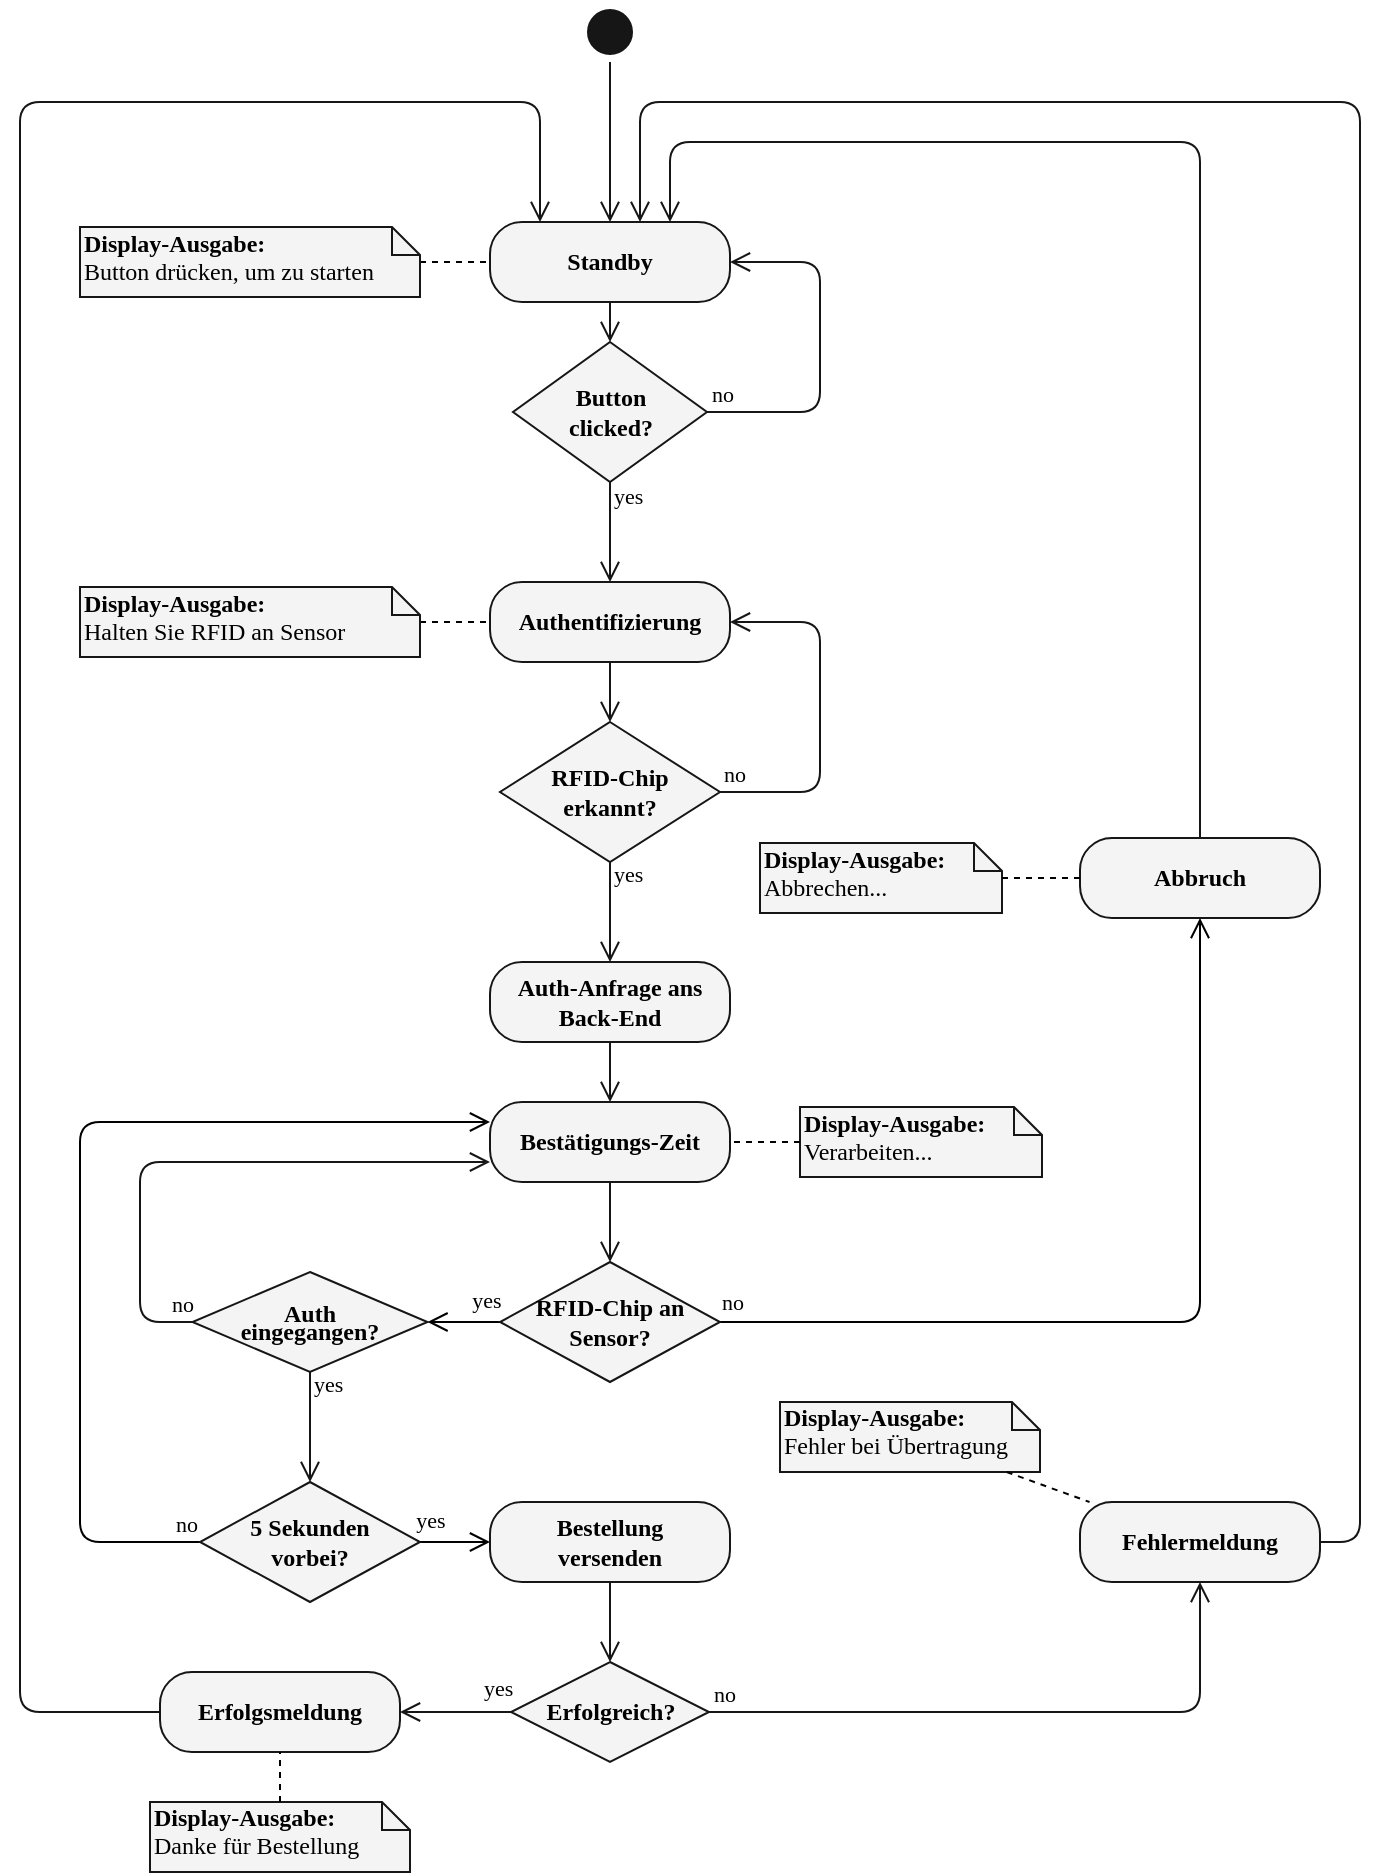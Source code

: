 <mxfile version="13.3.5" type="github"><diagram name="Page-1" id="0783ab3e-0a74-02c8-0abd-f7b4e66b4bec"><mxGraphModel dx="1826" dy="1171" grid="1" gridSize="10" guides="1" tooltips="1" connect="1" arrows="1" fold="1" page="0" pageScale="1" pageWidth="850" pageHeight="1100" background="#ffffff" math="0" shadow="0"><root><mxCell id="0"/><mxCell id="1" parent="0"/><mxCell id="UkPEANMkQvJuo5ozUItd-36" value="" style="ellipse;html=1;shape=startState;fillColor=#161616;strokeColor=#161616;" vertex="1" parent="1"><mxGeometry x="200" y="-230" width="30" height="30" as="geometry"/></mxCell><mxCell id="UkPEANMkQvJuo5ozUItd-37" value="" style="edgeStyle=orthogonalEdgeStyle;html=1;verticalAlign=bottom;endArrow=open;endSize=8;strokeColor=#161616;" edge="1" source="UkPEANMkQvJuo5ozUItd-36" parent="1" target="UkPEANMkQvJuo5ozUItd-38"><mxGeometry relative="1" as="geometry"><mxPoint x="215" y="-110" as="targetPoint"/></mxGeometry></mxCell><mxCell id="UkPEANMkQvJuo5ozUItd-38" value="Standby" style="rounded=1;whiteSpace=wrap;html=1;arcSize=40;fontColor=#000000;fontFamily=Linux Biolinum;fontStyle=1;strokeColor=#161616;fillColor=#f4f4f4;" vertex="1" parent="1"><mxGeometry x="155" y="-120" width="120" height="40" as="geometry"/></mxCell><mxCell id="UkPEANMkQvJuo5ozUItd-39" value="" style="edgeStyle=orthogonalEdgeStyle;html=1;verticalAlign=bottom;endArrow=open;endSize=8;strokeColor=#161616;" edge="1" source="UkPEANMkQvJuo5ozUItd-38" parent="1" target="UkPEANMkQvJuo5ozUItd-45"><mxGeometry relative="1" as="geometry"><mxPoint x="215" y="-30" as="targetPoint"/></mxGeometry></mxCell><mxCell id="UkPEANMkQvJuo5ozUItd-41" style="rounded=0;orthogonalLoop=1;jettySize=auto;html=1;fontFamily=Linux Libertine;endArrow=none;endFill=0;dashed=1;" edge="1" parent="1" source="UkPEANMkQvJuo5ozUItd-40" target="UkPEANMkQvJuo5ozUItd-38"><mxGeometry relative="1" as="geometry"/></mxCell><mxCell id="UkPEANMkQvJuo5ozUItd-40" value="&lt;b&gt;Display-Ausgabe:&lt;/b&gt;&lt;br&gt;Button drücken, um zu starten" style="shape=note;whiteSpace=wrap;html=1;size=14;verticalAlign=top;align=left;spacingTop=-6;strokeColor=#161616;fontFamily=Linux Libertine;fillColor=#F4F4F4;" vertex="1" parent="1"><mxGeometry x="-50" y="-117.5" width="170" height="35" as="geometry"/></mxCell><mxCell id="UkPEANMkQvJuo5ozUItd-42" value="Authentifizierung" style="rounded=1;whiteSpace=wrap;html=1;arcSize=40;fontColor=#000000;fontFamily=Linux Biolinum;fontStyle=1;strokeColor=#161616;fillColor=#f4f4f4;" vertex="1" parent="1"><mxGeometry x="155" y="60" width="120" height="40" as="geometry"/></mxCell><mxCell id="UkPEANMkQvJuo5ozUItd-43" value="" style="edgeStyle=orthogonalEdgeStyle;html=1;verticalAlign=bottom;endArrow=open;endSize=8;strokeColor=#161616;entryX=0.5;entryY=0;entryDx=0;entryDy=0;" edge="1" source="UkPEANMkQvJuo5ozUItd-42" parent="1" target="UkPEANMkQvJuo5ozUItd-53"><mxGeometry relative="1" as="geometry"><mxPoint x="215" y="150" as="targetPoint"/></mxGeometry></mxCell><mxCell id="UkPEANMkQvJuo5ozUItd-45" value="Button&lt;br&gt;clicked?" style="rhombus;whiteSpace=wrap;html=1;strokeColor=#161616;fillColor=#F4F4F4;fontFamily=Linux Biolinum;fontStyle=1" vertex="1" parent="1"><mxGeometry x="166.5" y="-60" width="97" height="70" as="geometry"/></mxCell><mxCell id="UkPEANMkQvJuo5ozUItd-46" value="&lt;font face=&quot;Linux Biolinum&quot;&gt;no&lt;/font&gt;" style="edgeStyle=orthogonalEdgeStyle;html=1;align=left;verticalAlign=bottom;endArrow=open;endSize=8;strokeColor=#161616;entryX=1;entryY=0.5;entryDx=0;entryDy=0;exitX=1;exitY=0.5;exitDx=0;exitDy=0;" edge="1" source="UkPEANMkQvJuo5ozUItd-45" parent="1" target="UkPEANMkQvJuo5ozUItd-38"><mxGeometry x="-1" relative="1" as="geometry"><mxPoint x="305" y="-20" as="targetPoint"/><Array as="points"><mxPoint x="320" y="-25"/><mxPoint x="320" y="-100"/></Array></mxGeometry></mxCell><mxCell id="UkPEANMkQvJuo5ozUItd-47" value="&lt;font face=&quot;Linux Biolinum&quot;&gt;yes&lt;/font&gt;" style="edgeStyle=orthogonalEdgeStyle;html=1;align=left;verticalAlign=top;endArrow=open;endSize=8;strokeColor=#161616;" edge="1" source="UkPEANMkQvJuo5ozUItd-45" parent="1" target="UkPEANMkQvJuo5ozUItd-42"><mxGeometry x="-1" y="-6" relative="1" as="geometry"><mxPoint x="165" y="60" as="targetPoint"/><mxPoint x="6" y="-6" as="offset"/></mxGeometry></mxCell><mxCell id="UkPEANMkQvJuo5ozUItd-49" style="edgeStyle=none;rounded=0;orthogonalLoop=1;jettySize=auto;html=1;dashed=1;endArrow=none;endFill=0;strokeColor=#000000;fontFamily=Linux Libertine;" edge="1" parent="1" source="UkPEANMkQvJuo5ozUItd-48" target="UkPEANMkQvJuo5ozUItd-42"><mxGeometry relative="1" as="geometry"/></mxCell><mxCell id="UkPEANMkQvJuo5ozUItd-48" value="&lt;b&gt;Display-Ausgabe:&lt;/b&gt;&lt;br&gt;Halten Sie RFID an Sensor" style="shape=note;whiteSpace=wrap;html=1;size=14;verticalAlign=top;align=left;spacingTop=-6;strokeColor=#161616;fontFamily=Linux Libertine;fillColor=#F4F4F4;" vertex="1" parent="1"><mxGeometry x="-50" y="62.5" width="170" height="35" as="geometry"/></mxCell><mxCell id="UkPEANMkQvJuo5ozUItd-53" value="RFID-Chip&lt;br&gt;erkannt?" style="rhombus;whiteSpace=wrap;html=1;strokeColor=#161616;fillColor=#F4F4F4;fontFamily=Linux Biolinum;fontStyle=1" vertex="1" parent="1"><mxGeometry x="160" y="130" width="110" height="70" as="geometry"/></mxCell><mxCell id="UkPEANMkQvJuo5ozUItd-54" value="&lt;font face=&quot;Linux Biolinum&quot;&gt;no&lt;/font&gt;" style="edgeStyle=orthogonalEdgeStyle;html=1;align=left;verticalAlign=bottom;endArrow=open;endSize=8;strokeColor=#161616;entryX=1;entryY=0.5;entryDx=0;entryDy=0;" edge="1" source="UkPEANMkQvJuo5ozUItd-53" parent="1" target="UkPEANMkQvJuo5ozUItd-42"><mxGeometry x="-1" relative="1" as="geometry"><mxPoint x="330" y="230" as="targetPoint"/><Array as="points"><mxPoint x="320" y="165"/><mxPoint x="320" y="80"/></Array></mxGeometry></mxCell><mxCell id="UkPEANMkQvJuo5ozUItd-55" value="&lt;font face=&quot;Linux Biolinum&quot;&gt;yes&lt;/font&gt;" style="edgeStyle=orthogonalEdgeStyle;html=1;align=left;verticalAlign=top;endArrow=open;endSize=8;strokeColor=#161616;" edge="1" source="UkPEANMkQvJuo5ozUItd-53" parent="1" target="UkPEANMkQvJuo5ozUItd-64"><mxGeometry x="-1" y="-7" relative="1" as="geometry"><mxPoint x="215" y="250" as="targetPoint"/><mxPoint x="7" y="-7" as="offset"/></mxGeometry></mxCell><mxCell id="UkPEANMkQvJuo5ozUItd-64" value="Auth-Anfrage ans Back-End" style="rounded=1;whiteSpace=wrap;html=1;arcSize=40;fontColor=#000000;fontFamily=Linux Biolinum;fontStyle=1;strokeColor=#161616;fillColor=#f4f4f4;" vertex="1" parent="1"><mxGeometry x="155" y="250" width="120" height="40" as="geometry"/></mxCell><mxCell id="UkPEANMkQvJuo5ozUItd-65" value="" style="edgeStyle=orthogonalEdgeStyle;html=1;verticalAlign=bottom;endArrow=open;endSize=8;strokeColor=#161616;entryX=0.5;entryY=0;entryDx=0;entryDy=0;" edge="1" source="UkPEANMkQvJuo5ozUItd-64" parent="1" target="UkPEANMkQvJuo5ozUItd-80"><mxGeometry relative="1" as="geometry"><mxPoint x="215" y="340" as="targetPoint"/></mxGeometry></mxCell><mxCell id="UkPEANMkQvJuo5ozUItd-71" value="no" style="edgeStyle=orthogonalEdgeStyle;rounded=1;orthogonalLoop=1;jettySize=auto;html=1;endArrow=open;endFill=0;strokeColor=#000000;fontFamily=Linux Biolinum;endSize=8;startSize=8;" edge="1" parent="1" source="UkPEANMkQvJuo5ozUItd-76" target="UkPEANMkQvJuo5ozUItd-69"><mxGeometry x="0.131" y="234" relative="1" as="geometry"><mxPoint x="365" y="440" as="sourcePoint"/><mxPoint as="offset"/></mxGeometry></mxCell><mxCell id="UkPEANMkQvJuo5ozUItd-69" value="Abbruch" style="rounded=1;whiteSpace=wrap;html=1;arcSize=40;fontColor=#000000;fontFamily=Linux Biolinum;fontStyle=1;strokeColor=#161616;fillColor=#f4f4f4;" vertex="1" parent="1"><mxGeometry x="450" y="188" width="120" height="40" as="geometry"/></mxCell><mxCell id="UkPEANMkQvJuo5ozUItd-70" value="" style="edgeStyle=orthogonalEdgeStyle;html=1;verticalAlign=bottom;endArrow=open;endSize=8;strokeColor=#161616;entryX=0.75;entryY=0;entryDx=0;entryDy=0;" edge="1" source="UkPEANMkQvJuo5ozUItd-69" parent="1" target="UkPEANMkQvJuo5ozUItd-38"><mxGeometry relative="1" as="geometry"><mxPoint x="257" y="-141" as="targetPoint"/><mxPoint x="490" y="130" as="sourcePoint"/><Array as="points"><mxPoint x="510" y="-160"/><mxPoint x="245" y="-160"/></Array></mxGeometry></mxCell><mxCell id="UkPEANMkQvJuo5ozUItd-83" value="yes" style="edgeStyle=orthogonalEdgeStyle;rounded=1;orthogonalLoop=1;jettySize=auto;html=1;startSize=8;endArrow=open;endFill=0;endSize=8;strokeColor=#000000;fontFamily=Linux Biolinum;exitX=0;exitY=0.5;exitDx=0;exitDy=0;" edge="1" parent="1" source="UkPEANMkQvJuo5ozUItd-76" target="UkPEANMkQvJuo5ozUItd-90"><mxGeometry x="-0.681" y="-11" relative="1" as="geometry"><mxPoint x="215" y="490" as="targetPoint"/><mxPoint as="offset"/></mxGeometry></mxCell><mxCell id="UkPEANMkQvJuo5ozUItd-76" value="RFID-Chip an Sensor?" style="rhombus;whiteSpace=wrap;html=1;strokeColor=#161616;fillColor=#F4F4F4;fontFamily=Linux Biolinum;fontStyle=1" vertex="1" parent="1"><mxGeometry x="160" y="400" width="110" height="60" as="geometry"/></mxCell><mxCell id="UkPEANMkQvJuo5ozUItd-80" value="Bestätigungs-Zeit" style="rounded=1;whiteSpace=wrap;html=1;arcSize=40;fontColor=#000000;fontFamily=Linux Biolinum;fontStyle=1;strokeColor=#161616;fillColor=#f4f4f4;" vertex="1" parent="1"><mxGeometry x="155" y="320" width="120" height="40" as="geometry"/></mxCell><mxCell id="UkPEANMkQvJuo5ozUItd-81" value="" style="edgeStyle=orthogonalEdgeStyle;html=1;verticalAlign=bottom;endArrow=open;endSize=8;strokeColor=#161616;" edge="1" source="UkPEANMkQvJuo5ozUItd-80" parent="1" target="UkPEANMkQvJuo5ozUItd-76"><mxGeometry relative="1" as="geometry"><mxPoint x="10" y="480" as="targetPoint"/></mxGeometry></mxCell><mxCell id="UkPEANMkQvJuo5ozUItd-84" value="no" style="edgeStyle=orthogonalEdgeStyle;rounded=1;orthogonalLoop=1;jettySize=auto;html=1;startSize=8;endArrow=open;endFill=0;endSize=8;strokeColor=#000000;fontFamily=Linux Biolinum;exitX=0;exitY=0.5;exitDx=0;exitDy=0;" edge="1" parent="1" source="UkPEANMkQvJuo5ozUItd-82" target="UkPEANMkQvJuo5ozUItd-80"><mxGeometry x="-0.71" y="-53" relative="1" as="geometry"><Array as="points"><mxPoint x="-50" y="540"/><mxPoint x="-50" y="330"/></Array><mxPoint as="offset"/></mxGeometry></mxCell><mxCell id="UkPEANMkQvJuo5ozUItd-95" value="yes" style="edgeStyle=orthogonalEdgeStyle;rounded=1;orthogonalLoop=1;jettySize=auto;html=1;startSize=8;endArrow=open;endFill=0;endSize=8;strokeColor=#000000;fontFamily=Linux Biolinum;" edge="1" parent="1" source="UkPEANMkQvJuo5ozUItd-82" target="UkPEANMkQvJuo5ozUItd-93"><mxGeometry x="-0.778" y="11" relative="1" as="geometry"><mxPoint as="offset"/></mxGeometry></mxCell><mxCell id="UkPEANMkQvJuo5ozUItd-82" value="5 Sekunden&lt;br&gt;vorbei?" style="rhombus;whiteSpace=wrap;html=1;strokeColor=#161616;fillColor=#F4F4F4;fontFamily=Linux Biolinum;fontStyle=1" vertex="1" parent="1"><mxGeometry x="10" y="510" width="110" height="60" as="geometry"/></mxCell><mxCell id="UkPEANMkQvJuo5ozUItd-85" value="&lt;b&gt;Display-Ausgabe:&lt;/b&gt;&lt;br&gt;Verarbeiten..." style="shape=note;whiteSpace=wrap;html=1;size=14;verticalAlign=top;align=left;spacingTop=-6;strokeColor=#161616;fontFamily=Linux Libertine;fillColor=#F4F4F4;" vertex="1" parent="1"><mxGeometry x="310" y="322.5" width="121" height="35" as="geometry"/></mxCell><mxCell id="UkPEANMkQvJuo5ozUItd-86" style="edgeStyle=none;rounded=0;orthogonalLoop=1;jettySize=auto;html=1;dashed=1;endArrow=none;endFill=0;strokeColor=#000000;fontFamily=Linux Libertine;" edge="1" parent="1" source="UkPEANMkQvJuo5ozUItd-85" target="UkPEANMkQvJuo5ozUItd-80"><mxGeometry relative="1" as="geometry"><mxPoint x="130" y="90" as="sourcePoint"/><mxPoint x="165" y="90" as="targetPoint"/></mxGeometry></mxCell><mxCell id="UkPEANMkQvJuo5ozUItd-90" value="&lt;p style=&quot;line-height: 70%&quot;&gt;Auth&lt;br&gt;eingegangen?&lt;/p&gt;" style="rhombus;whiteSpace=wrap;html=1;strokeColor=#161616;fillColor=#F4F4F4;fontFamily=Linux Biolinum;fontStyle=1" vertex="1" parent="1"><mxGeometry x="6.25" y="405" width="117.5" height="50" as="geometry"/></mxCell><mxCell id="UkPEANMkQvJuo5ozUItd-91" value="&lt;font face=&quot;Linux Biolinum&quot;&gt;no&lt;/font&gt;" style="edgeStyle=orthogonalEdgeStyle;html=1;align=left;verticalAlign=bottom;endArrow=open;endSize=8;strokeColor=#161616;exitX=0;exitY=0.5;exitDx=0;exitDy=0;" edge="1" source="UkPEANMkQvJuo5ozUItd-90" parent="1" target="UkPEANMkQvJuo5ozUItd-80"><mxGeometry x="-0.914" relative="1" as="geometry"><mxPoint x="335" y="530" as="targetPoint"/><Array as="points"><mxPoint x="-20" y="430"/><mxPoint x="-20" y="350"/></Array><mxPoint as="offset"/></mxGeometry></mxCell><mxCell id="UkPEANMkQvJuo5ozUItd-92" value="&lt;font face=&quot;Linux Biolinum&quot;&gt;yes&lt;/font&gt;" style="edgeStyle=orthogonalEdgeStyle;html=1;align=left;verticalAlign=top;endArrow=open;endSize=8;strokeColor=#161616;entryX=0.5;entryY=0;entryDx=0;entryDy=0;exitX=0.5;exitY=1;exitDx=0;exitDy=0;" edge="1" source="UkPEANMkQvJuo5ozUItd-90" parent="1" target="UkPEANMkQvJuo5ozUItd-82"><mxGeometry x="-1" y="-7" relative="1" as="geometry"><mxPoint x="195" y="610" as="targetPoint"/><mxPoint x="149" y="550" as="sourcePoint"/><mxPoint x="7" y="-7" as="offset"/></mxGeometry></mxCell><mxCell id="UkPEANMkQvJuo5ozUItd-93" value="Bestellung&lt;br&gt;versenden" style="rounded=1;whiteSpace=wrap;html=1;arcSize=40;fontColor=#000000;fontFamily=Linux Biolinum;fontStyle=1;strokeColor=#161616;fillColor=#f4f4f4;" vertex="1" parent="1"><mxGeometry x="155" y="520" width="120" height="40" as="geometry"/></mxCell><mxCell id="UkPEANMkQvJuo5ozUItd-94" value="" style="edgeStyle=orthogonalEdgeStyle;html=1;verticalAlign=bottom;endArrow=open;endSize=8;strokeColor=#161616;" edge="1" source="UkPEANMkQvJuo5ozUItd-93" parent="1" target="UkPEANMkQvJuo5ozUItd-96"><mxGeometry relative="1" as="geometry"><mxPoint x="215" y="630" as="targetPoint"/></mxGeometry></mxCell><mxCell id="UkPEANMkQvJuo5ozUItd-96" value="Erfolgreich?" style="rhombus;whiteSpace=wrap;html=1;strokeColor=#161616;fillColor=#F4F4F4;fontFamily=Linux Biolinum;fontStyle=1" vertex="1" parent="1"><mxGeometry x="165.5" y="600" width="99" height="50" as="geometry"/></mxCell><mxCell id="UkPEANMkQvJuo5ozUItd-97" value="&lt;font face=&quot;Linux Biolinum&quot;&gt;no&lt;/font&gt;" style="edgeStyle=orthogonalEdgeStyle;html=1;align=left;verticalAlign=bottom;endArrow=open;endSize=8;strokeColor=#161616;" edge="1" source="UkPEANMkQvJuo5ozUItd-96" parent="1" target="UkPEANMkQvJuo5ozUItd-99"><mxGeometry x="-1" relative="1" as="geometry"><mxPoint x="509" y="560" as="targetPoint"/></mxGeometry></mxCell><mxCell id="UkPEANMkQvJuo5ozUItd-98" value="&lt;font face=&quot;Linux Biolinum&quot;&gt;yes&lt;/font&gt;" style="edgeStyle=orthogonalEdgeStyle;html=1;align=left;verticalAlign=top;endArrow=open;endSize=8;strokeColor=#161616;" edge="1" source="UkPEANMkQvJuo5ozUItd-96" parent="1" target="UkPEANMkQvJuo5ozUItd-103"><mxGeometry x="-0.441" y="-25" relative="1" as="geometry"><mxPoint x="215" y="730" as="targetPoint"/><mxPoint as="offset"/></mxGeometry></mxCell><mxCell id="UkPEANMkQvJuo5ozUItd-99" value="Fehlermeldung" style="rounded=1;whiteSpace=wrap;html=1;arcSize=40;fontColor=#000000;fontFamily=Linux Biolinum;fontStyle=1;strokeColor=#161616;fillColor=#f4f4f4;" vertex="1" parent="1"><mxGeometry x="450" y="520" width="120" height="40" as="geometry"/></mxCell><mxCell id="UkPEANMkQvJuo5ozUItd-100" value="" style="edgeStyle=orthogonalEdgeStyle;html=1;verticalAlign=bottom;endArrow=open;endSize=8;strokeColor=#161616;" edge="1" source="UkPEANMkQvJuo5ozUItd-99" parent="1" target="UkPEANMkQvJuo5ozUItd-38"><mxGeometry relative="1" as="geometry"><mxPoint x="420" y="580" as="targetPoint"/><Array as="points"><mxPoint x="590" y="540"/><mxPoint x="590" y="-180"/><mxPoint x="230" y="-180"/></Array></mxGeometry></mxCell><mxCell id="UkPEANMkQvJuo5ozUItd-101" value="&lt;b&gt;Display-Ausgabe:&lt;/b&gt;&lt;br&gt;Fehler bei Übertragung" style="shape=note;whiteSpace=wrap;html=1;size=14;verticalAlign=top;align=left;spacingTop=-6;strokeColor=#161616;fontFamily=Linux Libertine;fillColor=#F4F4F4;" vertex="1" parent="1"><mxGeometry x="300" y="470" width="130" height="35" as="geometry"/></mxCell><mxCell id="UkPEANMkQvJuo5ozUItd-102" style="edgeStyle=none;rounded=0;orthogonalLoop=1;jettySize=auto;html=1;dashed=1;endArrow=none;endFill=0;strokeColor=#000000;fontFamily=Linux Libertine;" edge="1" parent="1" source="UkPEANMkQvJuo5ozUItd-101" target="UkPEANMkQvJuo5ozUItd-99"><mxGeometry relative="1" as="geometry"><mxPoint x="130" y="222.5" as="sourcePoint"/><mxPoint x="275" y="472.5" as="targetPoint"/></mxGeometry></mxCell><mxCell id="UkPEANMkQvJuo5ozUItd-103" value="Erfolgsmeldung" style="rounded=1;whiteSpace=wrap;html=1;arcSize=40;fontColor=#000000;fontFamily=Linux Biolinum;fontStyle=1;strokeColor=#161616;fillColor=#f4f4f4;" vertex="1" parent="1"><mxGeometry x="-10" y="605" width="120" height="40" as="geometry"/></mxCell><mxCell id="UkPEANMkQvJuo5ozUItd-104" value="" style="edgeStyle=orthogonalEdgeStyle;html=1;verticalAlign=bottom;endArrow=open;endSize=8;strokeColor=#161616;" edge="1" source="UkPEANMkQvJuo5ozUItd-103" parent="1" target="UkPEANMkQvJuo5ozUItd-38"><mxGeometry relative="1" as="geometry"><mxPoint x="-180" y="330" as="targetPoint"/><Array as="points"><mxPoint x="-80" y="625"/><mxPoint x="-80" y="-180"/><mxPoint x="180" y="-180"/></Array></mxGeometry></mxCell><mxCell id="UkPEANMkQvJuo5ozUItd-105" value="&lt;b&gt;Display-Ausgabe:&lt;/b&gt;&lt;br&gt;Danke für Bestellung" style="shape=note;whiteSpace=wrap;html=1;size=14;verticalAlign=top;align=left;spacingTop=-6;strokeColor=#161616;fontFamily=Linux Libertine;fillColor=#F4F4F4;" vertex="1" parent="1"><mxGeometry x="-15" y="670" width="130" height="35" as="geometry"/></mxCell><mxCell id="UkPEANMkQvJuo5ozUItd-106" style="edgeStyle=none;rounded=0;orthogonalLoop=1;jettySize=auto;html=1;dashed=1;endArrow=none;endFill=0;strokeColor=#000000;fontFamily=Linux Libertine;" edge="1" parent="1" source="UkPEANMkQvJuo5ozUItd-105" target="UkPEANMkQvJuo5ozUItd-103"><mxGeometry relative="1" as="geometry"><mxPoint x="-470" y="362.5" as="sourcePoint"/><mxPoint x="-145.238" y="660" as="targetPoint"/></mxGeometry></mxCell><mxCell id="UkPEANMkQvJuo5ozUItd-107" value="&lt;b&gt;Display-Ausgabe:&lt;/b&gt;&lt;br&gt;Abbrechen..." style="shape=note;whiteSpace=wrap;html=1;size=14;verticalAlign=top;align=left;spacingTop=-6;strokeColor=#161616;fontFamily=Linux Libertine;fillColor=#F4F4F4;" vertex="1" parent="1"><mxGeometry x="290" y="190.5" width="121" height="35" as="geometry"/></mxCell><mxCell id="UkPEANMkQvJuo5ozUItd-108" style="edgeStyle=none;rounded=0;orthogonalLoop=1;jettySize=auto;html=1;dashed=1;endArrow=none;endFill=0;strokeColor=#000000;fontFamily=Linux Libertine;" edge="1" parent="1" source="UkPEANMkQvJuo5ozUItd-107" target="UkPEANMkQvJuo5ozUItd-69"><mxGeometry relative="1" as="geometry"><mxPoint x="149" y="7.5" as="sourcePoint"/><mxPoint x="294" y="257.5" as="targetPoint"/></mxGeometry></mxCell></root></mxGraphModel></diagram></mxfile>